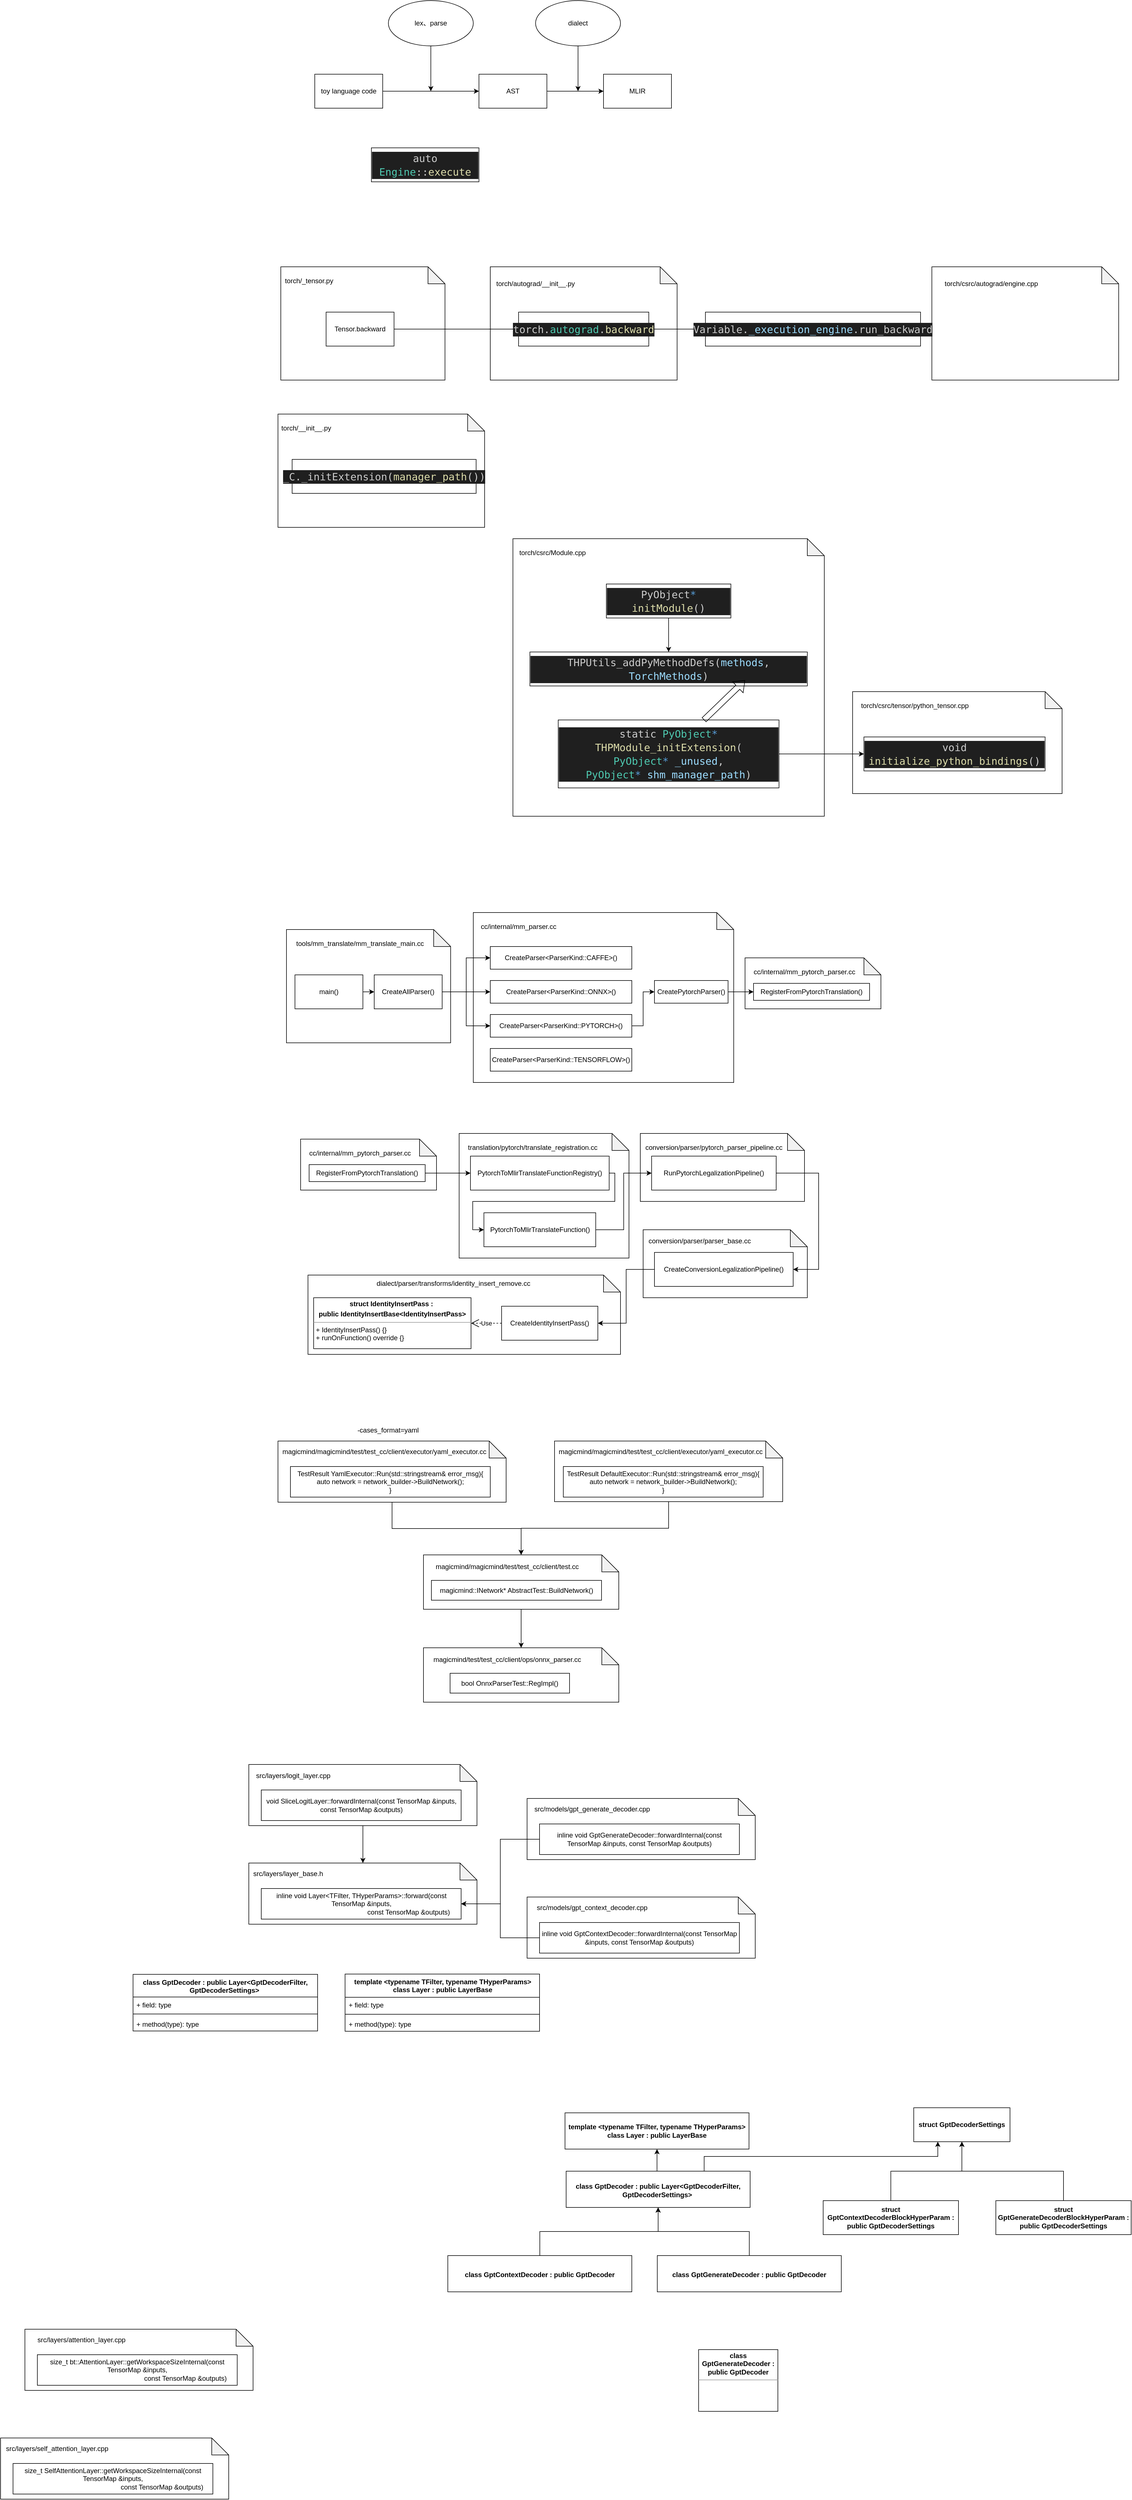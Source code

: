 <mxfile version="22.1.7" type="github">
  <diagram name="Page-1" id="DxE3iIKvWCXVfC5Ny44k">
    <mxGraphModel dx="2145" dy="771" grid="0" gridSize="10" guides="1" tooltips="1" connect="1" arrows="1" fold="1" page="0" pageScale="1" pageWidth="850" pageHeight="1100" math="0" shadow="0">
      <root>
        <mxCell id="0" />
        <mxCell id="1" parent="0" />
        <mxCell id="8K7rvJWfkNBqAx2Cw8N4-57" value="" style="shape=note;whiteSpace=wrap;html=1;backgroundOutline=1;darkOpacity=0.05;" vertex="1" parent="1">
          <mxGeometry x="78" y="2300" width="552" height="140" as="geometry" />
        </mxCell>
        <mxCell id="8K7rvJWfkNBqAx2Cw8N4-53" value="" style="shape=note;whiteSpace=wrap;html=1;backgroundOutline=1;darkOpacity=0.05;" vertex="1" parent="1">
          <mxGeometry x="670" y="2220" width="290" height="120" as="geometry" />
        </mxCell>
        <mxCell id="8K7rvJWfkNBqAx2Cw8N4-18" value="" style="shape=note;whiteSpace=wrap;html=1;backgroundOutline=1;darkOpacity=0.05;" vertex="1" parent="1">
          <mxGeometry x="850" y="1740" width="240" height="90" as="geometry" />
        </mxCell>
        <mxCell id="8K7rvJWfkNBqAx2Cw8N4-6" value="" style="shape=note;whiteSpace=wrap;html=1;backgroundOutline=1;darkOpacity=0.05;" vertex="1" parent="1">
          <mxGeometry x="370" y="1660" width="460" height="300" as="geometry" />
        </mxCell>
        <mxCell id="ChIQ4_hsvJZt-wBD8TQ4-29" value="" style="shape=note;whiteSpace=wrap;html=1;backgroundOutline=1;darkOpacity=0.05;" parent="1" vertex="1">
          <mxGeometry x="1040" y="1270" width="370" height="180" as="geometry" />
        </mxCell>
        <mxCell id="ChIQ4_hsvJZt-wBD8TQ4-19" value="" style="shape=note;whiteSpace=wrap;html=1;backgroundOutline=1;darkOpacity=0.05;" parent="1" vertex="1">
          <mxGeometry x="440" y="1000" width="550" height="490" as="geometry" />
        </mxCell>
        <mxCell id="ChIQ4_hsvJZt-wBD8TQ4-12" value="" style="shape=note;whiteSpace=wrap;html=1;backgroundOutline=1;darkOpacity=0.05;" parent="1" vertex="1">
          <mxGeometry x="1180" y="520" width="330" height="200" as="geometry" />
        </mxCell>
        <mxCell id="ChIQ4_hsvJZt-wBD8TQ4-13" value="torch/csrc/autograd/engine.cpp" style="text;html=1;strokeColor=none;fillColor=none;align=center;verticalAlign=middle;whiteSpace=wrap;rounded=0;" parent="1" vertex="1">
          <mxGeometry x="1255" y="535" width="60" height="30" as="geometry" />
        </mxCell>
        <mxCell id="ChIQ4_hsvJZt-wBD8TQ4-8" value="" style="shape=note;whiteSpace=wrap;html=1;backgroundOutline=1;darkOpacity=0.05;" parent="1" vertex="1">
          <mxGeometry x="400" y="520" width="330" height="200" as="geometry" />
        </mxCell>
        <mxCell id="ChIQ4_hsvJZt-wBD8TQ4-9" value="torch/autograd/__init__.py" style="text;html=1;strokeColor=none;fillColor=none;align=center;verticalAlign=middle;whiteSpace=wrap;rounded=0;" parent="1" vertex="1">
          <mxGeometry x="450" y="535" width="60" height="30" as="geometry" />
        </mxCell>
        <mxCell id="ChIQ4_hsvJZt-wBD8TQ4-4" value="" style="shape=note;whiteSpace=wrap;html=1;backgroundOutline=1;darkOpacity=0.05;" parent="1" vertex="1">
          <mxGeometry x="30" y="520" width="290" height="200" as="geometry" />
        </mxCell>
        <mxCell id="Lar3wEtWybTDCuJ2HaA1-9" style="edgeStyle=orthogonalEdgeStyle;rounded=0;orthogonalLoop=1;jettySize=auto;html=1;exitX=1;exitY=0.5;exitDx=0;exitDy=0;entryX=0;entryY=0.5;entryDx=0;entryDy=0;" parent="1" source="Lar3wEtWybTDCuJ2HaA1-1" target="Lar3wEtWybTDCuJ2HaA1-2" edge="1">
          <mxGeometry relative="1" as="geometry" />
        </mxCell>
        <mxCell id="Lar3wEtWybTDCuJ2HaA1-1" value="toy language code" style="rounded=0;whiteSpace=wrap;html=1;" parent="1" vertex="1">
          <mxGeometry x="90" y="180" width="120" height="60" as="geometry" />
        </mxCell>
        <mxCell id="Lar3wEtWybTDCuJ2HaA1-12" value="" style="edgeStyle=orthogonalEdgeStyle;rounded=0;orthogonalLoop=1;jettySize=auto;html=1;" parent="1" source="Lar3wEtWybTDCuJ2HaA1-2" target="Lar3wEtWybTDCuJ2HaA1-11" edge="1">
          <mxGeometry relative="1" as="geometry" />
        </mxCell>
        <mxCell id="Lar3wEtWybTDCuJ2HaA1-2" value="AST" style="whiteSpace=wrap;html=1;rounded=0;" parent="1" vertex="1">
          <mxGeometry x="380" y="180" width="120" height="60" as="geometry" />
        </mxCell>
        <mxCell id="Lar3wEtWybTDCuJ2HaA1-10" style="edgeStyle=orthogonalEdgeStyle;rounded=0;orthogonalLoop=1;jettySize=auto;html=1;exitX=0.5;exitY=1;exitDx=0;exitDy=0;" parent="1" source="Lar3wEtWybTDCuJ2HaA1-4" edge="1">
          <mxGeometry relative="1" as="geometry">
            <mxPoint x="295" y="210" as="targetPoint" />
          </mxGeometry>
        </mxCell>
        <mxCell id="Lar3wEtWybTDCuJ2HaA1-4" value="lex、parse" style="ellipse;whiteSpace=wrap;html=1;rounded=0;" parent="1" vertex="1">
          <mxGeometry x="220" y="50" width="150" height="80" as="geometry" />
        </mxCell>
        <mxCell id="Lar3wEtWybTDCuJ2HaA1-11" value="MLIR" style="whiteSpace=wrap;html=1;rounded=0;" parent="1" vertex="1">
          <mxGeometry x="600" y="180" width="120" height="60" as="geometry" />
        </mxCell>
        <mxCell id="Lar3wEtWybTDCuJ2HaA1-13" style="edgeStyle=orthogonalEdgeStyle;rounded=0;orthogonalLoop=1;jettySize=auto;html=1;exitX=0.5;exitY=1;exitDx=0;exitDy=0;" parent="1" source="Lar3wEtWybTDCuJ2HaA1-14" edge="1">
          <mxGeometry relative="1" as="geometry">
            <mxPoint x="555" y="210" as="targetPoint" />
          </mxGeometry>
        </mxCell>
        <mxCell id="Lar3wEtWybTDCuJ2HaA1-14" value="dialect" style="ellipse;whiteSpace=wrap;html=1;rounded=0;" parent="1" vertex="1">
          <mxGeometry x="480" y="50" width="150" height="80" as="geometry" />
        </mxCell>
        <mxCell id="ChIQ4_hsvJZt-wBD8TQ4-2" value="&lt;div style=&quot;color: rgb(204, 204, 204); background-color: rgb(31, 31, 31); font-family: &amp;quot;Ubuntu Mono&amp;quot;, &amp;quot;Droid Sans Mono&amp;quot;, &amp;quot;monospace&amp;quot;, monospace; font-size: 18px; line-height: 24px;&quot;&gt;auto &lt;span style=&quot;color: #4ec9b0;&quot;&gt;Engine&lt;/span&gt;::&lt;span style=&quot;color: #dcdcaa;&quot;&gt;execute&lt;/span&gt;&lt;/div&gt;" style="rounded=0;whiteSpace=wrap;html=1;" parent="1" vertex="1">
          <mxGeometry x="190" y="310" width="190" height="60" as="geometry" />
        </mxCell>
        <mxCell id="ChIQ4_hsvJZt-wBD8TQ4-7" style="edgeStyle=orthogonalEdgeStyle;rounded=0;orthogonalLoop=1;jettySize=auto;html=1;exitX=1;exitY=0.5;exitDx=0;exitDy=0;entryX=0;entryY=0.5;entryDx=0;entryDy=0;" parent="1" source="ChIQ4_hsvJZt-wBD8TQ4-3" target="ChIQ4_hsvJZt-wBD8TQ4-6" edge="1">
          <mxGeometry relative="1" as="geometry" />
        </mxCell>
        <mxCell id="ChIQ4_hsvJZt-wBD8TQ4-3" value="Tensor.backward" style="rounded=0;whiteSpace=wrap;html=1;" parent="1" vertex="1">
          <mxGeometry x="110" y="600" width="120" height="60" as="geometry" />
        </mxCell>
        <mxCell id="ChIQ4_hsvJZt-wBD8TQ4-5" value="torch/_tensor.py" style="text;html=1;strokeColor=none;fillColor=none;align=center;verticalAlign=middle;whiteSpace=wrap;rounded=0;" parent="1" vertex="1">
          <mxGeometry x="50" y="530" width="60" height="30" as="geometry" />
        </mxCell>
        <mxCell id="ChIQ4_hsvJZt-wBD8TQ4-15" style="edgeStyle=orthogonalEdgeStyle;rounded=0;orthogonalLoop=1;jettySize=auto;html=1;exitX=1;exitY=0.5;exitDx=0;exitDy=0;entryX=0;entryY=0.5;entryDx=0;entryDy=0;" parent="1" source="ChIQ4_hsvJZt-wBD8TQ4-6" target="ChIQ4_hsvJZt-wBD8TQ4-10" edge="1">
          <mxGeometry relative="1" as="geometry" />
        </mxCell>
        <mxCell id="ChIQ4_hsvJZt-wBD8TQ4-6" value="&lt;div style=&quot;color: rgb(204, 204, 204); background-color: rgb(31, 31, 31); font-family: &amp;quot;Ubuntu Mono&amp;quot;, &amp;quot;Droid Sans Mono&amp;quot;, &amp;quot;monospace&amp;quot;, monospace; font-size: 18px; line-height: 24px;&quot;&gt;torch.&lt;span style=&quot;color: #4ec9b0;&quot;&gt;autograd&lt;/span&gt;.&lt;span style=&quot;color: #dcdcaa;&quot;&gt;backward&lt;/span&gt;&lt;/div&gt;" style="rounded=0;whiteSpace=wrap;html=1;" parent="1" vertex="1">
          <mxGeometry x="450" y="600" width="230" height="60" as="geometry" />
        </mxCell>
        <mxCell id="ChIQ4_hsvJZt-wBD8TQ4-10" value="&lt;div style=&quot;color: rgb(204, 204, 204); background-color: rgb(31, 31, 31); font-family: &amp;quot;Ubuntu Mono&amp;quot;, &amp;quot;Droid Sans Mono&amp;quot;, &amp;quot;monospace&amp;quot;, monospace; font-size: 18px; line-height: 24px;&quot;&gt;Variable.&lt;span style=&quot;color: #9cdcfe;&quot;&gt;_execution_engine&lt;/span&gt;.run_backward&lt;/div&gt;" style="rounded=0;whiteSpace=wrap;html=1;" parent="1" vertex="1">
          <mxGeometry x="780" y="600" width="380" height="60" as="geometry" />
        </mxCell>
        <mxCell id="ChIQ4_hsvJZt-wBD8TQ4-16" value="" style="shape=note;whiteSpace=wrap;html=1;backgroundOutline=1;darkOpacity=0.05;" parent="1" vertex="1">
          <mxGeometry x="25" y="780" width="365" height="200" as="geometry" />
        </mxCell>
        <mxCell id="ChIQ4_hsvJZt-wBD8TQ4-17" value="&lt;div style=&quot;color: rgb(204, 204, 204); background-color: rgb(31, 31, 31); font-family: &amp;quot;Ubuntu Mono&amp;quot;, &amp;quot;Droid Sans Mono&amp;quot;, &amp;quot;monospace&amp;quot;, monospace; font-size: 18px; line-height: 24px;&quot;&gt;_C._initExtension(&lt;span style=&quot;color: #dcdcaa;&quot;&gt;manager_path&lt;/span&gt;())&lt;/div&gt;" style="rounded=0;whiteSpace=wrap;html=1;" parent="1" vertex="1">
          <mxGeometry x="50" y="860" width="325" height="60" as="geometry" />
        </mxCell>
        <mxCell id="ChIQ4_hsvJZt-wBD8TQ4-18" value="torch/__init__.py" style="text;html=1;strokeColor=none;fillColor=none;align=center;verticalAlign=middle;whiteSpace=wrap;rounded=0;" parent="1" vertex="1">
          <mxGeometry x="45" y="790" width="60" height="30" as="geometry" />
        </mxCell>
        <mxCell id="ChIQ4_hsvJZt-wBD8TQ4-25" value="" style="edgeStyle=orthogonalEdgeStyle;rounded=0;orthogonalLoop=1;jettySize=auto;html=1;" parent="1" source="ChIQ4_hsvJZt-wBD8TQ4-20" target="ChIQ4_hsvJZt-wBD8TQ4-24" edge="1">
          <mxGeometry relative="1" as="geometry" />
        </mxCell>
        <mxCell id="ChIQ4_hsvJZt-wBD8TQ4-20" value="&lt;div style=&quot;color: rgb(204, 204, 204); background-color: rgb(31, 31, 31); font-family: &amp;quot;Ubuntu Mono&amp;quot;, &amp;quot;Droid Sans Mono&amp;quot;, &amp;quot;monospace&amp;quot;, monospace; font-size: 18px; line-height: 24px;&quot;&gt;PyObject&lt;span style=&quot;color: #569cd6;&quot;&gt;*&lt;/span&gt; &lt;span style=&quot;color: #dcdcaa;&quot;&gt;initModule&lt;/span&gt;()&lt;/div&gt;" style="rounded=0;whiteSpace=wrap;html=1;" parent="1" vertex="1">
          <mxGeometry x="605" y="1080" width="220" height="60" as="geometry" />
        </mxCell>
        <mxCell id="ChIQ4_hsvJZt-wBD8TQ4-21" value="torch/csrc/Module.cpp" style="text;html=1;strokeColor=none;fillColor=none;align=center;verticalAlign=middle;whiteSpace=wrap;rounded=0;" parent="1" vertex="1">
          <mxGeometry x="480" y="1010" width="60" height="30" as="geometry" />
        </mxCell>
        <mxCell id="ChIQ4_hsvJZt-wBD8TQ4-24" value="&lt;div style=&quot;color: rgb(204, 204, 204); background-color: rgb(31, 31, 31); font-family: &amp;quot;Ubuntu Mono&amp;quot;, &amp;quot;Droid Sans Mono&amp;quot;, &amp;quot;monospace&amp;quot;, monospace; font-size: 18px; line-height: 24px;&quot;&gt;THPUtils_addPyMethodDefs(&lt;span style=&quot;color: #9cdcfe;&quot;&gt;methods&lt;/span&gt;, &lt;span style=&quot;color: #9cdcfe;&quot;&gt;TorchMethods&lt;/span&gt;)&lt;/div&gt;" style="rounded=0;whiteSpace=wrap;html=1;" parent="1" vertex="1">
          <mxGeometry x="470" y="1200" width="490" height="60" as="geometry" />
        </mxCell>
        <mxCell id="ChIQ4_hsvJZt-wBD8TQ4-32" style="edgeStyle=orthogonalEdgeStyle;rounded=0;orthogonalLoop=1;jettySize=auto;html=1;exitX=1;exitY=0.5;exitDx=0;exitDy=0;entryX=0;entryY=0.5;entryDx=0;entryDy=0;" parent="1" source="ChIQ4_hsvJZt-wBD8TQ4-26" target="ChIQ4_hsvJZt-wBD8TQ4-30" edge="1">
          <mxGeometry relative="1" as="geometry" />
        </mxCell>
        <mxCell id="ChIQ4_hsvJZt-wBD8TQ4-26" value="&lt;div style=&quot;color: rgb(204, 204, 204); background-color: rgb(31, 31, 31); font-family: &amp;quot;Ubuntu Mono&amp;quot;, &amp;quot;Droid Sans Mono&amp;quot;, &amp;quot;monospace&amp;quot;, monospace; font-size: 18px; line-height: 24px;&quot;&gt;&lt;div&gt;static &lt;span style=&quot;color: #4ec9b0;&quot;&gt;PyObject&lt;/span&gt;&lt;span style=&quot;color: #569cd6;&quot;&gt;*&lt;/span&gt; &lt;span style=&quot;color: #dcdcaa;&quot;&gt;THPModule_initExtension&lt;/span&gt;(&lt;/div&gt;&lt;div&gt;    &lt;span style=&quot;color: #4ec9b0;&quot;&gt;PyObject&lt;/span&gt;&lt;span style=&quot;color: #569cd6;&quot;&gt;*&lt;/span&gt; &lt;span style=&quot;color: #9cdcfe;&quot;&gt;_unused&lt;/span&gt;,&lt;/div&gt;&lt;div&gt;    &lt;span style=&quot;color: #4ec9b0;&quot;&gt;PyObject&lt;/span&gt;&lt;span style=&quot;color: #569cd6;&quot;&gt;*&lt;/span&gt; &lt;span style=&quot;color: #9cdcfe;&quot;&gt;shm_manager_path&lt;/span&gt;)&lt;/div&gt;&lt;/div&gt;" style="rounded=0;whiteSpace=wrap;html=1;" parent="1" vertex="1">
          <mxGeometry x="520" y="1320" width="390" height="120" as="geometry" />
        </mxCell>
        <mxCell id="ChIQ4_hsvJZt-wBD8TQ4-28" value="" style="shape=flexArrow;endArrow=classic;html=1;rounded=0;endWidth=16;endSize=5.39;strokeWidth=1;" parent="1" source="ChIQ4_hsvJZt-wBD8TQ4-26" edge="1">
          <mxGeometry width="50" height="50" relative="1" as="geometry">
            <mxPoint x="890" y="1340" as="sourcePoint" />
            <mxPoint x="850" y="1250" as="targetPoint" />
          </mxGeometry>
        </mxCell>
        <mxCell id="ChIQ4_hsvJZt-wBD8TQ4-30" value="&lt;div style=&quot;color: rgb(204, 204, 204); background-color: rgb(31, 31, 31); font-family: &amp;quot;Ubuntu Mono&amp;quot;, &amp;quot;Droid Sans Mono&amp;quot;, &amp;quot;monospace&amp;quot;, monospace; font-size: 18px; line-height: 24px;&quot;&gt;void &lt;span style=&quot;color: #dcdcaa;&quot;&gt;initialize_python_bindings&lt;/span&gt;()&lt;/div&gt;" style="rounded=0;whiteSpace=wrap;html=1;" parent="1" vertex="1">
          <mxGeometry x="1060" y="1350" width="320" height="60" as="geometry" />
        </mxCell>
        <mxCell id="ChIQ4_hsvJZt-wBD8TQ4-31" value="torch/csrc/tensor/python_tensor.cpp" style="text;html=1;strokeColor=none;fillColor=none;align=center;verticalAlign=middle;whiteSpace=wrap;rounded=0;" parent="1" vertex="1">
          <mxGeometry x="1120" y="1280" width="60" height="30" as="geometry" />
        </mxCell>
        <mxCell id="8K7rvJWfkNBqAx2Cw8N4-1" value="" style="shape=note;whiteSpace=wrap;html=1;backgroundOutline=1;darkOpacity=0.05;" vertex="1" parent="1">
          <mxGeometry x="40" y="1690" width="290" height="200" as="geometry" />
        </mxCell>
        <mxCell id="8K7rvJWfkNBqAx2Cw8N4-12" style="edgeStyle=orthogonalEdgeStyle;rounded=0;orthogonalLoop=1;jettySize=auto;html=1;exitX=1;exitY=0.5;exitDx=0;exitDy=0;entryX=0;entryY=0.5;entryDx=0;entryDy=0;" edge="1" parent="1" source="8K7rvJWfkNBqAx2Cw8N4-2" target="8K7rvJWfkNBqAx2Cw8N4-7">
          <mxGeometry relative="1" as="geometry" />
        </mxCell>
        <mxCell id="8K7rvJWfkNBqAx2Cw8N4-15" style="edgeStyle=orthogonalEdgeStyle;rounded=0;orthogonalLoop=1;jettySize=auto;html=1;exitX=1;exitY=0.5;exitDx=0;exitDy=0;entryX=0;entryY=0.5;entryDx=0;entryDy=0;" edge="1" parent="1" source="8K7rvJWfkNBqAx2Cw8N4-2" target="8K7rvJWfkNBqAx2Cw8N4-13">
          <mxGeometry relative="1" as="geometry" />
        </mxCell>
        <mxCell id="8K7rvJWfkNBqAx2Cw8N4-16" style="edgeStyle=orthogonalEdgeStyle;rounded=0;orthogonalLoop=1;jettySize=auto;html=1;exitX=1;exitY=0.5;exitDx=0;exitDy=0;entryX=0;entryY=0.5;entryDx=0;entryDy=0;" edge="1" parent="1" source="8K7rvJWfkNBqAx2Cw8N4-2" target="8K7rvJWfkNBqAx2Cw8N4-14">
          <mxGeometry relative="1" as="geometry" />
        </mxCell>
        <mxCell id="8K7rvJWfkNBqAx2Cw8N4-2" value="CreateAllParser()" style="rounded=0;whiteSpace=wrap;html=1;" vertex="1" parent="1">
          <mxGeometry x="195" y="1770" width="120" height="60" as="geometry" />
        </mxCell>
        <mxCell id="8K7rvJWfkNBqAx2Cw8N4-3" value="tools/mm_translate/mm_translate_main.cc" style="text;html=1;strokeColor=none;fillColor=none;align=center;verticalAlign=middle;whiteSpace=wrap;rounded=0;" vertex="1" parent="1">
          <mxGeometry x="140" y="1700" width="60" height="30" as="geometry" />
        </mxCell>
        <mxCell id="8K7rvJWfkNBqAx2Cw8N4-5" style="edgeStyle=orthogonalEdgeStyle;rounded=0;orthogonalLoop=1;jettySize=auto;html=1;exitX=1;exitY=0.5;exitDx=0;exitDy=0;entryX=0;entryY=0.5;entryDx=0;entryDy=0;" edge="1" parent="1" source="8K7rvJWfkNBqAx2Cw8N4-4" target="8K7rvJWfkNBqAx2Cw8N4-2">
          <mxGeometry relative="1" as="geometry" />
        </mxCell>
        <mxCell id="8K7rvJWfkNBqAx2Cw8N4-4" value="main()" style="rounded=0;whiteSpace=wrap;html=1;" vertex="1" parent="1">
          <mxGeometry x="55" y="1770" width="120" height="60" as="geometry" />
        </mxCell>
        <mxCell id="8K7rvJWfkNBqAx2Cw8N4-7" value="CreateParser&amp;lt;ParserKind::ONNX&amp;gt;()" style="rounded=0;whiteSpace=wrap;html=1;" vertex="1" parent="1">
          <mxGeometry x="400" y="1780" width="250" height="40" as="geometry" />
        </mxCell>
        <mxCell id="8K7rvJWfkNBqAx2Cw8N4-8" value="cc/internal/mm_parser.cc" style="text;html=1;strokeColor=none;fillColor=none;align=center;verticalAlign=middle;whiteSpace=wrap;rounded=0;" vertex="1" parent="1">
          <mxGeometry x="420" y="1670" width="60" height="30" as="geometry" />
        </mxCell>
        <mxCell id="8K7rvJWfkNBqAx2Cw8N4-13" value="CreateParser&amp;lt;ParserKind::CAFFE&amp;gt;()" style="rounded=0;whiteSpace=wrap;html=1;" vertex="1" parent="1">
          <mxGeometry x="400" y="1720" width="250" height="40" as="geometry" />
        </mxCell>
        <mxCell id="8K7rvJWfkNBqAx2Cw8N4-23" style="edgeStyle=orthogonalEdgeStyle;rounded=0;orthogonalLoop=1;jettySize=auto;html=1;exitX=1;exitY=0.5;exitDx=0;exitDy=0;entryX=0;entryY=0.5;entryDx=0;entryDy=0;" edge="1" parent="1" source="8K7rvJWfkNBqAx2Cw8N4-14" target="8K7rvJWfkNBqAx2Cw8N4-22">
          <mxGeometry relative="1" as="geometry" />
        </mxCell>
        <mxCell id="8K7rvJWfkNBqAx2Cw8N4-14" value="CreateParser&amp;lt;ParserKind::PYTORCH&amp;gt;()" style="rounded=0;whiteSpace=wrap;html=1;" vertex="1" parent="1">
          <mxGeometry x="400" y="1840" width="250" height="40" as="geometry" />
        </mxCell>
        <mxCell id="8K7rvJWfkNBqAx2Cw8N4-17" value="CreateParser&amp;lt;ParserKind::TENSORFLOW&amp;gt;()" style="rounded=0;whiteSpace=wrap;html=1;" vertex="1" parent="1">
          <mxGeometry x="400" y="1900" width="250" height="40" as="geometry" />
        </mxCell>
        <mxCell id="8K7rvJWfkNBqAx2Cw8N4-19" value="RegisterFromPytorchTranslation()" style="rounded=0;whiteSpace=wrap;html=1;" vertex="1" parent="1">
          <mxGeometry x="865" y="1785" width="205" height="30" as="geometry" />
        </mxCell>
        <mxCell id="8K7rvJWfkNBqAx2Cw8N4-20" value="cc/internal/mm_pytorch_parser.cc" style="text;html=1;strokeColor=none;fillColor=none;align=center;verticalAlign=middle;whiteSpace=wrap;rounded=0;" vertex="1" parent="1">
          <mxGeometry x="925" y="1750" width="60" height="30" as="geometry" />
        </mxCell>
        <mxCell id="8K7rvJWfkNBqAx2Cw8N4-21" style="edgeStyle=orthogonalEdgeStyle;rounded=0;orthogonalLoop=1;jettySize=auto;html=1;exitX=1;exitY=0.5;exitDx=0;exitDy=0;entryX=0;entryY=0.5;entryDx=0;entryDy=0;" edge="1" parent="1" source="8K7rvJWfkNBqAx2Cw8N4-22" target="8K7rvJWfkNBqAx2Cw8N4-19">
          <mxGeometry relative="1" as="geometry" />
        </mxCell>
        <mxCell id="8K7rvJWfkNBqAx2Cw8N4-22" value="CreatePytorchParser()" style="rounded=0;whiteSpace=wrap;html=1;" vertex="1" parent="1">
          <mxGeometry x="690" y="1780" width="130" height="40" as="geometry" />
        </mxCell>
        <mxCell id="8K7rvJWfkNBqAx2Cw8N4-40" value="" style="shape=note;whiteSpace=wrap;html=1;backgroundOutline=1;darkOpacity=0.05;" vertex="1" parent="1">
          <mxGeometry x="665" y="2050" width="290" height="120" as="geometry" />
        </mxCell>
        <mxCell id="8K7rvJWfkNBqAx2Cw8N4-41" value="" style="shape=note;whiteSpace=wrap;html=1;backgroundOutline=1;darkOpacity=0.05;" vertex="1" parent="1">
          <mxGeometry x="345" y="2050" width="300" height="220" as="geometry" />
        </mxCell>
        <mxCell id="8K7rvJWfkNBqAx2Cw8N4-42" value="" style="shape=note;whiteSpace=wrap;html=1;backgroundOutline=1;darkOpacity=0.05;" vertex="1" parent="1">
          <mxGeometry x="65" y="2060" width="240" height="90" as="geometry" />
        </mxCell>
        <mxCell id="8K7rvJWfkNBqAx2Cw8N4-43" style="edgeStyle=orthogonalEdgeStyle;rounded=0;orthogonalLoop=1;jettySize=auto;html=1;exitX=1;exitY=0.5;exitDx=0;exitDy=0;entryX=0;entryY=0.5;entryDx=0;entryDy=0;" edge="1" parent="1" source="8K7rvJWfkNBqAx2Cw8N4-44" target="8K7rvJWfkNBqAx2Cw8N4-50">
          <mxGeometry relative="1" as="geometry" />
        </mxCell>
        <mxCell id="8K7rvJWfkNBqAx2Cw8N4-44" value="RegisterFromPytorchTranslation()" style="rounded=0;whiteSpace=wrap;html=1;" vertex="1" parent="1">
          <mxGeometry x="80" y="2105" width="205" height="30" as="geometry" />
        </mxCell>
        <mxCell id="8K7rvJWfkNBqAx2Cw8N4-45" value="cc/internal/mm_pytorch_parser.cc" style="text;html=1;strokeColor=none;fillColor=none;align=center;verticalAlign=middle;whiteSpace=wrap;rounded=0;" vertex="1" parent="1">
          <mxGeometry x="140" y="2070" width="60" height="30" as="geometry" />
        </mxCell>
        <mxCell id="8K7rvJWfkNBqAx2Cw8N4-46" style="edgeStyle=orthogonalEdgeStyle;rounded=0;orthogonalLoop=1;jettySize=auto;html=1;exitX=1;exitY=0.5;exitDx=0;exitDy=0;entryX=0;entryY=0.5;entryDx=0;entryDy=0;" edge="1" parent="1" source="8K7rvJWfkNBqAx2Cw8N4-47" target="8K7rvJWfkNBqAx2Cw8N4-52">
          <mxGeometry relative="1" as="geometry" />
        </mxCell>
        <mxCell id="8K7rvJWfkNBqAx2Cw8N4-47" value="PytorchToMlirTranslateFunction()" style="rounded=0;whiteSpace=wrap;html=1;" vertex="1" parent="1">
          <mxGeometry x="388.75" y="2190" width="197.5" height="60" as="geometry" />
        </mxCell>
        <mxCell id="8K7rvJWfkNBqAx2Cw8N4-48" value="translation/pytorch/translate_registration.cc" style="text;html=1;strokeColor=none;fillColor=none;align=center;verticalAlign=middle;whiteSpace=wrap;rounded=0;" vertex="1" parent="1">
          <mxGeometry x="445" y="2060" width="60" height="30" as="geometry" />
        </mxCell>
        <mxCell id="8K7rvJWfkNBqAx2Cw8N4-49" style="edgeStyle=orthogonalEdgeStyle;rounded=0;orthogonalLoop=1;jettySize=auto;html=1;exitX=1;exitY=0.5;exitDx=0;exitDy=0;entryX=0;entryY=0.5;entryDx=0;entryDy=0;" edge="1" parent="1" source="8K7rvJWfkNBqAx2Cw8N4-50" target="8K7rvJWfkNBqAx2Cw8N4-47">
          <mxGeometry relative="1" as="geometry">
            <Array as="points">
              <mxPoint x="620" y="2120" />
              <mxPoint x="620" y="2170" />
              <mxPoint x="369" y="2170" />
              <mxPoint x="369" y="2220" />
            </Array>
          </mxGeometry>
        </mxCell>
        <mxCell id="8K7rvJWfkNBqAx2Cw8N4-50" value="PytorchToMlirTranslateFunctionRegistry()" style="rounded=0;html=1;whiteSpace=wrap;" vertex="1" parent="1">
          <mxGeometry x="365" y="2090" width="245" height="60" as="geometry" />
        </mxCell>
        <mxCell id="8K7rvJWfkNBqAx2Cw8N4-51" value="conversion/parser/pytorch_parser_pipeline.cc" style="text;html=1;strokeColor=none;fillColor=none;align=center;verticalAlign=middle;whiteSpace=wrap;rounded=0;" vertex="1" parent="1">
          <mxGeometry x="765" y="2060" width="60" height="30" as="geometry" />
        </mxCell>
        <mxCell id="8K7rvJWfkNBqAx2Cw8N4-56" style="edgeStyle=orthogonalEdgeStyle;rounded=0;orthogonalLoop=1;jettySize=auto;html=1;exitX=1;exitY=0.5;exitDx=0;exitDy=0;entryX=1;entryY=0.5;entryDx=0;entryDy=0;" edge="1" parent="1" source="8K7rvJWfkNBqAx2Cw8N4-52" target="8K7rvJWfkNBqAx2Cw8N4-55">
          <mxGeometry relative="1" as="geometry">
            <mxPoint x="990" y="2120" as="targetPoint" />
            <Array as="points">
              <mxPoint x="980" y="2120" />
              <mxPoint x="980" y="2290" />
            </Array>
          </mxGeometry>
        </mxCell>
        <mxCell id="8K7rvJWfkNBqAx2Cw8N4-52" value="RunPytorchLegalizationPipeline()" style="rounded=0;html=1;whiteSpace=wrap;" vertex="1" parent="1">
          <mxGeometry x="685" y="2090" width="220" height="60" as="geometry" />
        </mxCell>
        <mxCell id="8K7rvJWfkNBqAx2Cw8N4-54" value="conversion/parser/parser_base.cc" style="text;html=1;strokeColor=none;fillColor=none;align=center;verticalAlign=middle;whiteSpace=wrap;rounded=0;" vertex="1" parent="1">
          <mxGeometry x="740" y="2225" width="60" height="30" as="geometry" />
        </mxCell>
        <mxCell id="8K7rvJWfkNBqAx2Cw8N4-78" style="edgeStyle=orthogonalEdgeStyle;rounded=0;orthogonalLoop=1;jettySize=auto;html=1;exitX=0;exitY=0.5;exitDx=0;exitDy=0;entryX=1;entryY=0.5;entryDx=0;entryDy=0;" edge="1" parent="1" source="8K7rvJWfkNBqAx2Cw8N4-55" target="8K7rvJWfkNBqAx2Cw8N4-59">
          <mxGeometry relative="1" as="geometry">
            <mxPoint x="710" y="2480" as="targetPoint" />
          </mxGeometry>
        </mxCell>
        <mxCell id="8K7rvJWfkNBqAx2Cw8N4-55" value="CreateConversionLegalizationPipeline()" style="rounded=0;html=1;whiteSpace=wrap;" vertex="1" parent="1">
          <mxGeometry x="690" y="2260" width="245" height="60" as="geometry" />
        </mxCell>
        <mxCell id="8K7rvJWfkNBqAx2Cw8N4-58" value="dialect/parser/transforms/identity_insert_remove.cc" style="text;html=1;strokeColor=none;fillColor=none;align=center;verticalAlign=middle;whiteSpace=wrap;rounded=0;" vertex="1" parent="1">
          <mxGeometry x="305" y="2300" width="60" height="30" as="geometry" />
        </mxCell>
        <mxCell id="8K7rvJWfkNBqAx2Cw8N4-59" value="CreateIdentityInsertPass()" style="rounded=0;html=1;whiteSpace=wrap;" vertex="1" parent="1">
          <mxGeometry x="420" y="2355" width="170" height="60" as="geometry" />
        </mxCell>
        <mxCell id="8K7rvJWfkNBqAx2Cw8N4-71" value="&lt;p style=&quot;text-align: center; margin: 4px 0px 0px;&quot;&gt;&lt;b&gt;struct IdentityInsertPass :&amp;nbsp;&lt;/b&gt;&lt;/p&gt;&lt;p style=&quot;text-align: center; margin: 4px 0px 0px;&quot;&gt;&lt;b&gt;public IdentityInsertBase&amp;lt;IdentityInsertPass&amp;gt;&lt;/b&gt;&lt;br&gt;&lt;/p&gt;&lt;hr size=&quot;1&quot;&gt;&lt;p style=&quot;margin:0px;margin-left:4px;&quot;&gt;&lt;/p&gt;&lt;p style=&quot;margin:0px;margin-left:4px;&quot;&gt;+&amp;nbsp;&lt;span style=&quot;border-color: var(--border-color); text-align: center; background-color: initial;&quot;&gt;IdentityInsertPass&lt;/span&gt;() {}&lt;/p&gt;&lt;p style=&quot;margin:0px;margin-left:4px;&quot;&gt;+&amp;nbsp;runOnFunction() override {}&lt;/p&gt;" style="verticalAlign=top;align=left;overflow=fill;fontSize=12;fontFamily=Helvetica;html=1;whiteSpace=wrap;" vertex="1" parent="1">
          <mxGeometry x="88" y="2340" width="278" height="90" as="geometry" />
        </mxCell>
        <mxCell id="8K7rvJWfkNBqAx2Cw8N4-77" value="Use" style="endArrow=open;endSize=12;dashed=1;html=1;rounded=0;entryX=1;entryY=0.5;entryDx=0;entryDy=0;exitX=0;exitY=0.5;exitDx=0;exitDy=0;" edge="1" parent="1" source="8K7rvJWfkNBqAx2Cw8N4-59" target="8K7rvJWfkNBqAx2Cw8N4-71">
          <mxGeometry width="160" relative="1" as="geometry">
            <mxPoint x="430" y="2500" as="sourcePoint" />
            <mxPoint x="675" y="2490" as="targetPoint" />
          </mxGeometry>
        </mxCell>
        <mxCell id="8K7rvJWfkNBqAx2Cw8N4-79" value="" style="shape=note;whiteSpace=wrap;html=1;backgroundOutline=1;darkOpacity=0.05;" vertex="1" parent="1">
          <mxGeometry x="25" y="2593" width="403" height="108" as="geometry" />
        </mxCell>
        <mxCell id="8K7rvJWfkNBqAx2Cw8N4-80" value="TestResult YamlExecutor::Run(std::stringstream&amp;amp; error_msg){&lt;br&gt;auto network = network_builder-&amp;gt;BuildNetwork();&lt;br&gt;}" style="rounded=0;whiteSpace=wrap;html=1;" vertex="1" parent="1">
          <mxGeometry x="47" y="2638" width="353" height="54" as="geometry" />
        </mxCell>
        <mxCell id="8K7rvJWfkNBqAx2Cw8N4-81" value="magicmind/magicmind/test/test_cc/client/executor/yaml_executor.cc" style="text;html=1;strokeColor=none;fillColor=none;align=center;verticalAlign=middle;whiteSpace=wrap;rounded=0;" vertex="1" parent="1">
          <mxGeometry x="182.5" y="2597" width="60" height="30" as="geometry" />
        </mxCell>
        <mxCell id="8K7rvJWfkNBqAx2Cw8N4-82" value="" style="shape=note;whiteSpace=wrap;html=1;backgroundOutline=1;darkOpacity=0.05;" vertex="1" parent="1">
          <mxGeometry x="513.5" y="2593" width="403" height="107" as="geometry" />
        </mxCell>
        <mxCell id="8K7rvJWfkNBqAx2Cw8N4-84" value="magicmind/magicmind/test/test_cc/client/executor/yaml_executor.cc" style="text;html=1;strokeColor=none;fillColor=none;align=center;verticalAlign=middle;whiteSpace=wrap;rounded=0;" vertex="1" parent="1">
          <mxGeometry x="671" y="2597" width="60" height="30" as="geometry" />
        </mxCell>
        <mxCell id="8K7rvJWfkNBqAx2Cw8N4-85" value="TestResult DefaultExecutor::Run(std::stringstream&amp;amp; error_msg){&lt;br&gt;auto network = network_builder-&amp;gt;BuildNetwork();&lt;br&gt;}" style="rounded=0;whiteSpace=wrap;html=1;" vertex="1" parent="1">
          <mxGeometry x="529" y="2638" width="353" height="54" as="geometry" />
        </mxCell>
        <mxCell id="8K7rvJWfkNBqAx2Cw8N4-89" value="" style="shape=note;whiteSpace=wrap;html=1;backgroundOutline=1;darkOpacity=0.05;" vertex="1" parent="1">
          <mxGeometry x="282" y="2794" width="345" height="96" as="geometry" />
        </mxCell>
        <mxCell id="8K7rvJWfkNBqAx2Cw8N4-90" value="magicmind/magicmind/test/test_cc/client/test.cc" style="text;html=1;strokeColor=none;fillColor=none;align=center;verticalAlign=middle;whiteSpace=wrap;rounded=0;" vertex="1" parent="1">
          <mxGeometry x="400" y="2800" width="60" height="30" as="geometry" />
        </mxCell>
        <mxCell id="8K7rvJWfkNBqAx2Cw8N4-91" value="magicmind::INetwork* AbstractTest::BuildNetwork()" style="rounded=0;whiteSpace=wrap;html=1;" vertex="1" parent="1">
          <mxGeometry x="296" y="2839" width="300.5" height="35" as="geometry" />
        </mxCell>
        <mxCell id="8K7rvJWfkNBqAx2Cw8N4-92" style="edgeStyle=orthogonalEdgeStyle;rounded=0;orthogonalLoop=1;jettySize=auto;html=1;exitX=0.5;exitY=1;exitDx=0;exitDy=0;exitPerimeter=0;entryX=0.5;entryY=0;entryDx=0;entryDy=0;entryPerimeter=0;" edge="1" parent="1" source="8K7rvJWfkNBqAx2Cw8N4-82" target="8K7rvJWfkNBqAx2Cw8N4-89">
          <mxGeometry relative="1" as="geometry" />
        </mxCell>
        <mxCell id="8K7rvJWfkNBqAx2Cw8N4-93" style="edgeStyle=orthogonalEdgeStyle;rounded=0;orthogonalLoop=1;jettySize=auto;html=1;exitX=0.5;exitY=1;exitDx=0;exitDy=0;exitPerimeter=0;entryX=0.5;entryY=0;entryDx=0;entryDy=0;entryPerimeter=0;" edge="1" parent="1" source="8K7rvJWfkNBqAx2Cw8N4-79" target="8K7rvJWfkNBqAx2Cw8N4-89">
          <mxGeometry relative="1" as="geometry" />
        </mxCell>
        <mxCell id="8K7rvJWfkNBqAx2Cw8N4-94" value="" style="shape=note;whiteSpace=wrap;html=1;backgroundOutline=1;darkOpacity=0.05;" vertex="1" parent="1">
          <mxGeometry x="282" y="2958" width="345" height="96" as="geometry" />
        </mxCell>
        <mxCell id="8K7rvJWfkNBqAx2Cw8N4-95" value="magicmind/test/test_cc/client/ops/onnx_parser.cc" style="text;html=1;strokeColor=none;fillColor=none;align=center;verticalAlign=middle;whiteSpace=wrap;rounded=0;" vertex="1" parent="1">
          <mxGeometry x="400" y="2964" width="60" height="30" as="geometry" />
        </mxCell>
        <mxCell id="8K7rvJWfkNBqAx2Cw8N4-96" value="bool OnnxParserTest::RegImpl()" style="rounded=0;whiteSpace=wrap;html=1;" vertex="1" parent="1">
          <mxGeometry x="329" y="3003" width="211" height="35" as="geometry" />
        </mxCell>
        <mxCell id="8K7rvJWfkNBqAx2Cw8N4-97" style="edgeStyle=orthogonalEdgeStyle;rounded=0;orthogonalLoop=1;jettySize=auto;html=1;exitX=0.5;exitY=1;exitDx=0;exitDy=0;exitPerimeter=0;entryX=0.5;entryY=0;entryDx=0;entryDy=0;entryPerimeter=0;" edge="1" parent="1" source="8K7rvJWfkNBqAx2Cw8N4-89" target="8K7rvJWfkNBqAx2Cw8N4-94">
          <mxGeometry relative="1" as="geometry" />
        </mxCell>
        <mxCell id="8K7rvJWfkNBqAx2Cw8N4-98" value="-cases_format=yaml" style="text;html=1;strokeColor=none;fillColor=none;align=center;verticalAlign=middle;whiteSpace=wrap;rounded=0;" vertex="1" parent="1">
          <mxGeometry x="157" y="2559" width="125" height="30" as="geometry" />
        </mxCell>
        <mxCell id="8K7rvJWfkNBqAx2Cw8N4-99" value="" style="shape=note;whiteSpace=wrap;html=1;backgroundOutline=1;darkOpacity=0.05;" vertex="1" parent="1">
          <mxGeometry x="-26.5" y="3164" width="403" height="108" as="geometry" />
        </mxCell>
        <mxCell id="8K7rvJWfkNBqAx2Cw8N4-100" value="void SliceLogitLayer::forwardInternal(const TensorMap &amp;amp;inputs, const TensorMap &amp;amp;outputs)" style="rounded=0;whiteSpace=wrap;html=1;" vertex="1" parent="1">
          <mxGeometry x="-4.5" y="3209" width="353" height="54" as="geometry" />
        </mxCell>
        <mxCell id="8K7rvJWfkNBqAx2Cw8N4-101" value="src/layers/logit_layer.cpp" style="text;html=1;strokeColor=none;fillColor=none;align=center;verticalAlign=middle;whiteSpace=wrap;rounded=0;" vertex="1" parent="1">
          <mxGeometry x="22" y="3169" width="60" height="30" as="geometry" />
        </mxCell>
        <mxCell id="8K7rvJWfkNBqAx2Cw8N4-103" value="" style="shape=note;whiteSpace=wrap;html=1;backgroundOutline=1;darkOpacity=0.05;" vertex="1" parent="1">
          <mxGeometry x="-26.5" y="3338" width="403" height="108" as="geometry" />
        </mxCell>
        <mxCell id="8K7rvJWfkNBqAx2Cw8N4-104" value="&lt;div&gt;inline void Layer&amp;lt;TFilter, THyperParams&amp;gt;::forward(const TensorMap &amp;amp;inputs,&lt;/div&gt;&lt;div&gt;&amp;nbsp; &amp;nbsp; &amp;nbsp; &amp;nbsp; &amp;nbsp; &amp;nbsp; &amp;nbsp; &amp;nbsp; &amp;nbsp; &amp;nbsp; &amp;nbsp; &amp;nbsp; &amp;nbsp; &amp;nbsp; &amp;nbsp; &amp;nbsp; &amp;nbsp; &amp;nbsp; &amp;nbsp; &amp;nbsp; &amp;nbsp; &amp;nbsp; &amp;nbsp; &amp;nbsp; &amp;nbsp; const TensorMap &amp;amp;outputs)&lt;/div&gt;" style="rounded=0;whiteSpace=wrap;html=1;" vertex="1" parent="1">
          <mxGeometry x="-4.5" y="3383" width="353" height="54" as="geometry" />
        </mxCell>
        <mxCell id="8K7rvJWfkNBqAx2Cw8N4-105" value="src/layers/layer_base.h" style="text;html=1;strokeColor=none;fillColor=none;align=center;verticalAlign=middle;whiteSpace=wrap;rounded=0;" vertex="1" parent="1">
          <mxGeometry x="13" y="3342" width="60" height="30" as="geometry" />
        </mxCell>
        <mxCell id="8K7rvJWfkNBqAx2Cw8N4-106" style="edgeStyle=orthogonalEdgeStyle;rounded=0;orthogonalLoop=1;jettySize=auto;html=1;exitX=0.5;exitY=1;exitDx=0;exitDy=0;exitPerimeter=0;entryX=0.5;entryY=0;entryDx=0;entryDy=0;entryPerimeter=0;" edge="1" parent="1" source="8K7rvJWfkNBqAx2Cw8N4-99" target="8K7rvJWfkNBqAx2Cw8N4-103">
          <mxGeometry relative="1" as="geometry" />
        </mxCell>
        <mxCell id="8K7rvJWfkNBqAx2Cw8N4-107" value="" style="shape=note;whiteSpace=wrap;html=1;backgroundOutline=1;darkOpacity=0.05;" vertex="1" parent="1">
          <mxGeometry x="-422" y="4161" width="403" height="108" as="geometry" />
        </mxCell>
        <mxCell id="8K7rvJWfkNBqAx2Cw8N4-108" value="&lt;div&gt;size_t bt::AttentionLayer::getWorkspaceSizeInternal(const TensorMap &amp;amp;inputs,&lt;/div&gt;&lt;div&gt;&amp;nbsp; &amp;nbsp; &amp;nbsp; &amp;nbsp; &amp;nbsp; &amp;nbsp; &amp;nbsp; &amp;nbsp; &amp;nbsp; &amp;nbsp; &amp;nbsp; &amp;nbsp; &amp;nbsp; &amp;nbsp; &amp;nbsp; &amp;nbsp; &amp;nbsp; &amp;nbsp; &amp;nbsp; &amp;nbsp; &amp;nbsp; &amp;nbsp; &amp;nbsp; &amp;nbsp; &amp;nbsp; &amp;nbsp; const TensorMap &amp;amp;outputs)&amp;nbsp;&lt;/div&gt;" style="rounded=0;whiteSpace=wrap;html=1;" vertex="1" parent="1">
          <mxGeometry x="-400" y="4206" width="353" height="54" as="geometry" />
        </mxCell>
        <mxCell id="8K7rvJWfkNBqAx2Cw8N4-109" value="src/layers/attention_layer.cpp" style="text;html=1;strokeColor=none;fillColor=none;align=center;verticalAlign=middle;whiteSpace=wrap;rounded=0;" vertex="1" parent="1">
          <mxGeometry x="-352" y="4165" width="60" height="30" as="geometry" />
        </mxCell>
        <mxCell id="8K7rvJWfkNBqAx2Cw8N4-110" value="" style="shape=note;whiteSpace=wrap;html=1;backgroundOutline=1;darkOpacity=0.05;" vertex="1" parent="1">
          <mxGeometry x="-465" y="4353" width="403" height="108" as="geometry" />
        </mxCell>
        <mxCell id="8K7rvJWfkNBqAx2Cw8N4-111" value="&lt;div&gt;size_t SelfAttentionLayer::getWorkspaceSizeInternal(const TensorMap &amp;amp;inputs,&lt;/div&gt;&lt;div&gt;&amp;nbsp; &amp;nbsp; &amp;nbsp; &amp;nbsp; &amp;nbsp; &amp;nbsp; &amp;nbsp; &amp;nbsp; &amp;nbsp; &amp;nbsp; &amp;nbsp; &amp;nbsp; &amp;nbsp; &amp;nbsp; &amp;nbsp; &amp;nbsp; &amp;nbsp; &amp;nbsp; &amp;nbsp; &amp;nbsp; &amp;nbsp; &amp;nbsp; &amp;nbsp; &amp;nbsp; &amp;nbsp; &amp;nbsp; const TensorMap &amp;amp;outputs)&lt;/div&gt;" style="rounded=0;whiteSpace=wrap;html=1;" vertex="1" parent="1">
          <mxGeometry x="-443" y="4398" width="353" height="54" as="geometry" />
        </mxCell>
        <mxCell id="8K7rvJWfkNBqAx2Cw8N4-112" value="src/layers/self_attention_layer.cpp" style="text;html=1;strokeColor=none;fillColor=none;align=center;verticalAlign=middle;whiteSpace=wrap;rounded=0;" vertex="1" parent="1">
          <mxGeometry x="-395" y="4357" width="60" height="30" as="geometry" />
        </mxCell>
        <mxCell id="8K7rvJWfkNBqAx2Cw8N4-114" value="" style="shape=note;whiteSpace=wrap;html=1;backgroundOutline=1;darkOpacity=0.05;" vertex="1" parent="1">
          <mxGeometry x="465" y="3224" width="403" height="108" as="geometry" />
        </mxCell>
        <mxCell id="8K7rvJWfkNBqAx2Cw8N4-121" style="edgeStyle=orthogonalEdgeStyle;rounded=0;orthogonalLoop=1;jettySize=auto;html=1;exitX=0;exitY=0.5;exitDx=0;exitDy=0;entryX=1;entryY=0.5;entryDx=0;entryDy=0;" edge="1" parent="1" source="8K7rvJWfkNBqAx2Cw8N4-115" target="8K7rvJWfkNBqAx2Cw8N4-104">
          <mxGeometry relative="1" as="geometry" />
        </mxCell>
        <mxCell id="8K7rvJWfkNBqAx2Cw8N4-115" value="inline void GptGenerateDecoder::forwardInternal(const TensorMap &amp;amp;inputs, const TensorMap &amp;amp;outputs)" style="rounded=0;whiteSpace=wrap;html=1;" vertex="1" parent="1">
          <mxGeometry x="487" y="3269" width="353" height="54" as="geometry" />
        </mxCell>
        <mxCell id="8K7rvJWfkNBqAx2Cw8N4-116" value="src/models/gpt_generate_decoder.cpp" style="text;html=1;strokeColor=none;fillColor=none;align=center;verticalAlign=middle;whiteSpace=wrap;rounded=0;" vertex="1" parent="1">
          <mxGeometry x="550" y="3228" width="60" height="30" as="geometry" />
        </mxCell>
        <mxCell id="8K7rvJWfkNBqAx2Cw8N4-117" value="" style="shape=note;whiteSpace=wrap;html=1;backgroundOutline=1;darkOpacity=0.05;" vertex="1" parent="1">
          <mxGeometry x="465" y="3398" width="403" height="108" as="geometry" />
        </mxCell>
        <mxCell id="8K7rvJWfkNBqAx2Cw8N4-122" style="edgeStyle=orthogonalEdgeStyle;rounded=0;orthogonalLoop=1;jettySize=auto;html=1;exitX=0;exitY=0.5;exitDx=0;exitDy=0;entryX=1;entryY=0.5;entryDx=0;entryDy=0;" edge="1" parent="1" source="8K7rvJWfkNBqAx2Cw8N4-118" target="8K7rvJWfkNBqAx2Cw8N4-104">
          <mxGeometry relative="1" as="geometry" />
        </mxCell>
        <mxCell id="8K7rvJWfkNBqAx2Cw8N4-118" value="inline void GptContextDecoder::forwardInternal(const TensorMap &amp;amp;inputs, const TensorMap &amp;amp;outputs)" style="rounded=0;whiteSpace=wrap;html=1;" vertex="1" parent="1">
          <mxGeometry x="487" y="3443" width="353" height="54" as="geometry" />
        </mxCell>
        <mxCell id="8K7rvJWfkNBqAx2Cw8N4-119" value="src/models/gpt_context_decoder.cpp" style="text;html=1;strokeColor=none;fillColor=none;align=center;verticalAlign=middle;whiteSpace=wrap;rounded=0;" vertex="1" parent="1">
          <mxGeometry x="550" y="3402" width="60" height="30" as="geometry" />
        </mxCell>
        <mxCell id="8K7rvJWfkNBqAx2Cw8N4-123" value="class GptDecoder : public Layer&amp;lt;GptDecoderFilter, GptDecoderSettings&amp;gt;&amp;nbsp;" style="swimlane;fontStyle=1;align=center;verticalAlign=top;childLayout=stackLayout;horizontal=1;startSize=40;horizontalStack=0;resizeParent=1;resizeParentMax=0;resizeLast=0;collapsible=1;marginBottom=0;whiteSpace=wrap;html=1;" vertex="1" parent="1">
          <mxGeometry x="-231" y="3534.5" width="326" height="100" as="geometry" />
        </mxCell>
        <mxCell id="8K7rvJWfkNBqAx2Cw8N4-124" value="+ field: type" style="text;strokeColor=none;fillColor=none;align=left;verticalAlign=top;spacingLeft=4;spacingRight=4;overflow=hidden;rotatable=0;points=[[0,0.5],[1,0.5]];portConstraint=eastwest;whiteSpace=wrap;html=1;" vertex="1" parent="8K7rvJWfkNBqAx2Cw8N4-123">
          <mxGeometry y="40" width="326" height="26" as="geometry" />
        </mxCell>
        <mxCell id="8K7rvJWfkNBqAx2Cw8N4-125" value="" style="line;strokeWidth=1;fillColor=none;align=left;verticalAlign=middle;spacingTop=-1;spacingLeft=3;spacingRight=3;rotatable=0;labelPosition=right;points=[];portConstraint=eastwest;strokeColor=inherit;" vertex="1" parent="8K7rvJWfkNBqAx2Cw8N4-123">
          <mxGeometry y="66" width="326" height="8" as="geometry" />
        </mxCell>
        <mxCell id="8K7rvJWfkNBqAx2Cw8N4-126" value="+ method(type): type" style="text;strokeColor=none;fillColor=none;align=left;verticalAlign=top;spacingLeft=4;spacingRight=4;overflow=hidden;rotatable=0;points=[[0,0.5],[1,0.5]];portConstraint=eastwest;whiteSpace=wrap;html=1;" vertex="1" parent="8K7rvJWfkNBqAx2Cw8N4-123">
          <mxGeometry y="74" width="326" height="26" as="geometry" />
        </mxCell>
        <mxCell id="8K7rvJWfkNBqAx2Cw8N4-127" value="&lt;div&gt;template &amp;lt;typename TFilter, typename THyperParams&amp;gt;&lt;/div&gt;&lt;div&gt;class Layer : public LayerBase&lt;/div&gt;" style="swimlane;fontStyle=1;align=center;verticalAlign=top;childLayout=stackLayout;horizontal=1;startSize=41;horizontalStack=0;resizeParent=1;resizeParentMax=0;resizeLast=0;collapsible=1;marginBottom=0;whiteSpace=wrap;html=1;" vertex="1" parent="1">
          <mxGeometry x="143.5" y="3534" width="343.5" height="101" as="geometry" />
        </mxCell>
        <mxCell id="8K7rvJWfkNBqAx2Cw8N4-128" value="+ field: type" style="text;strokeColor=none;fillColor=none;align=left;verticalAlign=top;spacingLeft=4;spacingRight=4;overflow=hidden;rotatable=0;points=[[0,0.5],[1,0.5]];portConstraint=eastwest;whiteSpace=wrap;html=1;" vertex="1" parent="8K7rvJWfkNBqAx2Cw8N4-127">
          <mxGeometry y="41" width="343.5" height="26" as="geometry" />
        </mxCell>
        <mxCell id="8K7rvJWfkNBqAx2Cw8N4-129" value="" style="line;strokeWidth=1;fillColor=none;align=left;verticalAlign=middle;spacingTop=-1;spacingLeft=3;spacingRight=3;rotatable=0;labelPosition=right;points=[];portConstraint=eastwest;strokeColor=inherit;" vertex="1" parent="8K7rvJWfkNBqAx2Cw8N4-127">
          <mxGeometry y="67" width="343.5" height="8" as="geometry" />
        </mxCell>
        <mxCell id="8K7rvJWfkNBqAx2Cw8N4-130" value="+ method(type): type" style="text;strokeColor=none;fillColor=none;align=left;verticalAlign=top;spacingLeft=4;spacingRight=4;overflow=hidden;rotatable=0;points=[[0,0.5],[1,0.5]];portConstraint=eastwest;whiteSpace=wrap;html=1;" vertex="1" parent="8K7rvJWfkNBqAx2Cw8N4-127">
          <mxGeometry y="75" width="343.5" height="26" as="geometry" />
        </mxCell>
        <mxCell id="8K7rvJWfkNBqAx2Cw8N4-136" value="&lt;div style=&quot;border-color: var(--border-color); font-weight: 700;&quot;&gt;template &amp;lt;typename TFilter, typename THyperParams&amp;gt;&lt;/div&gt;&lt;div style=&quot;border-color: var(--border-color); font-weight: 700;&quot;&gt;class Layer : public LayerBase&lt;/div&gt;" style="rounded=0;whiteSpace=wrap;html=1;" vertex="1" parent="1">
          <mxGeometry x="532" y="3779" width="325" height="64" as="geometry" />
        </mxCell>
        <mxCell id="8K7rvJWfkNBqAx2Cw8N4-143" style="edgeStyle=orthogonalEdgeStyle;rounded=0;orthogonalLoop=1;jettySize=auto;html=1;exitX=0.75;exitY=0;exitDx=0;exitDy=0;entryX=0.25;entryY=1;entryDx=0;entryDy=0;" edge="1" parent="1" source="8K7rvJWfkNBqAx2Cw8N4-137" target="8K7rvJWfkNBqAx2Cw8N4-139">
          <mxGeometry relative="1" as="geometry" />
        </mxCell>
        <mxCell id="8K7rvJWfkNBqAx2Cw8N4-144" style="edgeStyle=orthogonalEdgeStyle;rounded=0;orthogonalLoop=1;jettySize=auto;html=1;exitX=0.5;exitY=0;exitDx=0;exitDy=0;entryX=0.5;entryY=1;entryDx=0;entryDy=0;" edge="1" parent="1" source="8K7rvJWfkNBqAx2Cw8N4-137" target="8K7rvJWfkNBqAx2Cw8N4-136">
          <mxGeometry relative="1" as="geometry" />
        </mxCell>
        <mxCell id="8K7rvJWfkNBqAx2Cw8N4-137" value="&lt;div style=&quot;border-color: var(--border-color); font-weight: 700;&quot;&gt;&lt;p style=&quot;border-color: var(--border-color); font-weight: 400; margin: 4px 0px 0px;&quot;&gt;&lt;b style=&quot;border-color: var(--border-color);&quot;&gt;class GptDecoder : public Layer&amp;lt;GptDecoderFilter, GptDecoderSettings&amp;gt;&amp;nbsp;&lt;/b&gt;&lt;/p&gt;&lt;/div&gt;" style="rounded=0;whiteSpace=wrap;html=1;" vertex="1" parent="1">
          <mxGeometry x="534" y="3882" width="325" height="64" as="geometry" />
        </mxCell>
        <mxCell id="8K7rvJWfkNBqAx2Cw8N4-139" value="&lt;b&gt;struct GptDecoderSettings&lt;/b&gt;" style="rounded=0;whiteSpace=wrap;html=1;" vertex="1" parent="1">
          <mxGeometry x="1148" y="3770" width="170" height="60" as="geometry" />
        </mxCell>
        <mxCell id="8K7rvJWfkNBqAx2Cw8N4-147" style="edgeStyle=orthogonalEdgeStyle;rounded=0;orthogonalLoop=1;jettySize=auto;html=1;exitX=0.5;exitY=0;exitDx=0;exitDy=0;entryX=0.5;entryY=1;entryDx=0;entryDy=0;" edge="1" parent="1" source="8K7rvJWfkNBqAx2Cw8N4-146" target="8K7rvJWfkNBqAx2Cw8N4-139">
          <mxGeometry relative="1" as="geometry" />
        </mxCell>
        <mxCell id="8K7rvJWfkNBqAx2Cw8N4-146" value="&lt;b&gt;struct GptContextDecoderBlockHyperParam : public GptDecoderSettings&lt;/b&gt;" style="rounded=0;whiteSpace=wrap;html=1;" vertex="1" parent="1">
          <mxGeometry x="988" y="3934" width="239" height="60" as="geometry" />
        </mxCell>
        <mxCell id="8K7rvJWfkNBqAx2Cw8N4-149" style="edgeStyle=orthogonalEdgeStyle;rounded=0;orthogonalLoop=1;jettySize=auto;html=1;exitX=0.5;exitY=0;exitDx=0;exitDy=0;entryX=0.5;entryY=1;entryDx=0;entryDy=0;" edge="1" parent="1" source="8K7rvJWfkNBqAx2Cw8N4-148" target="8K7rvJWfkNBqAx2Cw8N4-139">
          <mxGeometry relative="1" as="geometry" />
        </mxCell>
        <mxCell id="8K7rvJWfkNBqAx2Cw8N4-148" value="&lt;b&gt;struct GptGenerateDecoderBlockHyperParam : public GptDecoderSettings&lt;/b&gt;" style="rounded=0;whiteSpace=wrap;html=1;" vertex="1" parent="1">
          <mxGeometry x="1293" y="3934" width="239" height="60" as="geometry" />
        </mxCell>
        <mxCell id="8K7rvJWfkNBqAx2Cw8N4-151" style="edgeStyle=orthogonalEdgeStyle;rounded=0;orthogonalLoop=1;jettySize=auto;html=1;exitX=0.5;exitY=0;exitDx=0;exitDy=0;" edge="1" parent="1" source="8K7rvJWfkNBqAx2Cw8N4-150" target="8K7rvJWfkNBqAx2Cw8N4-137">
          <mxGeometry relative="1" as="geometry" />
        </mxCell>
        <mxCell id="8K7rvJWfkNBqAx2Cw8N4-150" value="&lt;div style=&quot;border-color: var(--border-color); font-weight: 700;&quot;&gt;&lt;p style=&quot;border-color: var(--border-color); font-weight: 400; margin: 4px 0px 0px;&quot;&gt;&lt;b style=&quot;border-color: var(--border-color);&quot;&gt;class GptContextDecoder : public GptDecoder&lt;/b&gt;&lt;/p&gt;&lt;/div&gt;" style="rounded=0;whiteSpace=wrap;html=1;" vertex="1" parent="1">
          <mxGeometry x="325" y="4031" width="325" height="64" as="geometry" />
        </mxCell>
        <mxCell id="8K7rvJWfkNBqAx2Cw8N4-153" style="edgeStyle=orthogonalEdgeStyle;rounded=0;orthogonalLoop=1;jettySize=auto;html=1;exitX=0.5;exitY=0;exitDx=0;exitDy=0;entryX=0.5;entryY=1;entryDx=0;entryDy=0;" edge="1" parent="1" source="8K7rvJWfkNBqAx2Cw8N4-152" target="8K7rvJWfkNBqAx2Cw8N4-137">
          <mxGeometry relative="1" as="geometry" />
        </mxCell>
        <mxCell id="8K7rvJWfkNBqAx2Cw8N4-152" value="&lt;div style=&quot;border-color: var(--border-color); font-weight: 700;&quot;&gt;&lt;p style=&quot;border-color: var(--border-color); font-weight: 400; margin: 4px 0px 0px;&quot;&gt;&lt;b style=&quot;border-color: var(--border-color);&quot;&gt;class GptGenerateDecoder : public GptDecoder&lt;/b&gt;&lt;/p&gt;&lt;/div&gt;" style="rounded=0;whiteSpace=wrap;html=1;" vertex="1" parent="1">
          <mxGeometry x="695" y="4031" width="325" height="64" as="geometry" />
        </mxCell>
        <mxCell id="8K7rvJWfkNBqAx2Cw8N4-154" value="&lt;p style=&quot;margin:0px;margin-top:4px;text-align:center;&quot;&gt;&lt;b style=&quot;border-color: var(--border-color);&quot;&gt;class GptGenerateDecoder : public GptDecoder&lt;/b&gt;&lt;br&gt;&lt;/p&gt;&lt;hr size=&quot;1&quot;&gt;&lt;div style=&quot;height:2px;&quot;&gt;&lt;/div&gt;" style="verticalAlign=top;align=left;overflow=fill;fontSize=12;fontFamily=Helvetica;html=1;whiteSpace=wrap;" vertex="1" parent="1">
          <mxGeometry x="768" y="4197" width="140" height="109" as="geometry" />
        </mxCell>
      </root>
    </mxGraphModel>
  </diagram>
</mxfile>

